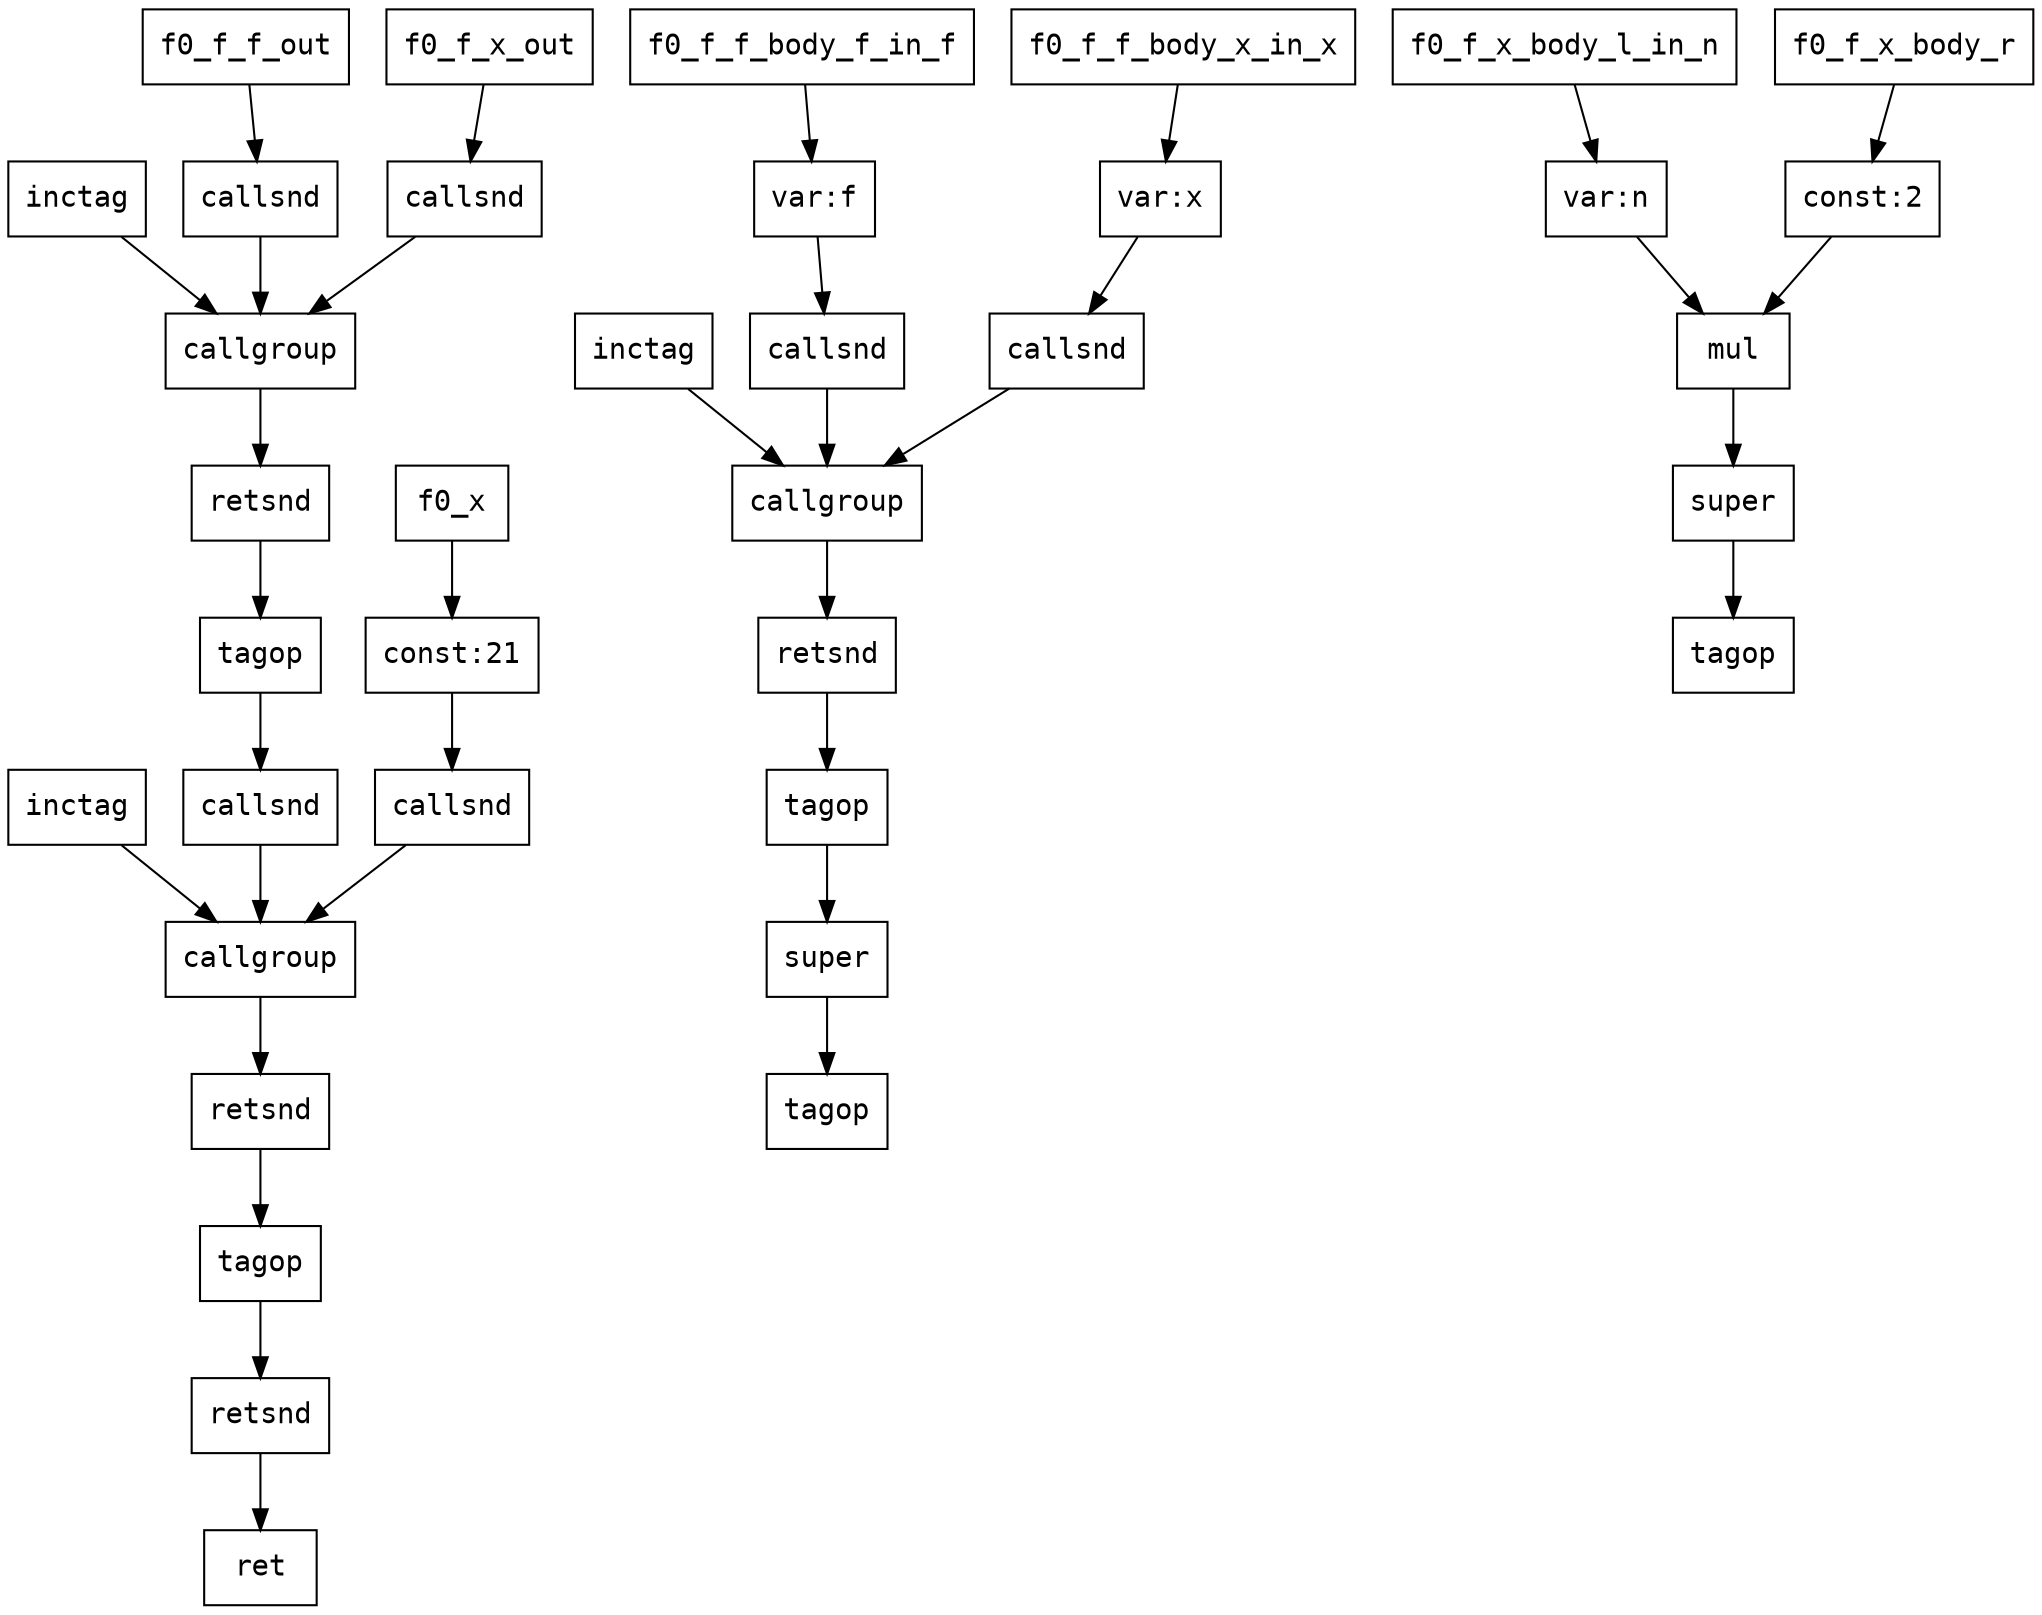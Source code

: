 digraph Dataflow {
  node [shape=record, fontname="Courier"];
  f0_inctag [label="inctag"];
  f0_inctag [label="inctag"];
  f0_f_inctag [label="inctag"];
  f0_f_f [label="super"];
  f0_f_f_tagop [label="tagop"];
  f0_f_f -> f0_f_f_tagop;
  f0_f_f_body_inctag [label="inctag"];
  f0_f_f_body_f_out [label="var:f"];
  f0_f_f_body_f_in_f -> f0_f_f_body_f_out;
  f0_f_f_body_x_out [label="var:x"];
  f0_f_f_body_x_in_x -> f0_f_f_body_x_out;
  f0_f_f_body_cg [label="callgroup"];
  f0_f_f_body_inctag -> f0_f_f_body_cg;
  f0_f_f_body_cg_snd1 [label="callsnd"];
  f0_f_f_body_f_out -> f0_f_f_body_cg_snd1;
  f0_f_f_body_cg_snd1 -> f0_f_f_body_cg;
  f0_f_f_body_cg_snd2 [label="callsnd"];
  f0_f_f_body_x_out -> f0_f_f_body_cg_snd2;
  f0_f_f_body_cg_snd2 -> f0_f_f_body_cg;
  f0_f_f_body_cg_retsnd [label="retsnd"];
  f0_f_f_body_cg -> f0_f_f_body_cg_retsnd;
  f0_f_f_body_out [label="tagop"];
  f0_f_f_body_cg_retsnd -> f0_f_f_body_out;
  f0_f_f_body_out -> f0_f_f;
  f0_f_x [label="super"];
  f0_f_x_tagop [label="tagop"];
  f0_f_x -> f0_f_x_tagop;
  f0_f_x_body_l_out [label="var:n"];
  f0_f_x_body_l_in_n -> f0_f_x_body_l_out;
  f0_f_x_body_r_out [label="const:2"];
  f0_f_x_body_r -> f0_f_x_body_r_out;
  f0_f_x_body_out [label="mul"];
  f0_f_x_body_l_out -> f0_f_x_body_out;
  f0_f_x_body_r_out -> f0_f_x_body_out;
  f0_f_x_body_out -> f0_f_x;
  f0_f_cg [label="callgroup"];
  f0_f_inctag -> f0_f_cg;
  f0_f_cg_snd1 [label="callsnd"];
  f0_f_f_out -> f0_f_cg_snd1;
  f0_f_cg_snd1 -> f0_f_cg;
  f0_f_cg_snd2 [label="callsnd"];
  f0_f_x_out -> f0_f_cg_snd2;
  f0_f_cg_snd2 -> f0_f_cg;
  f0_f_cg_retsnd [label="retsnd"];
  f0_f_cg -> f0_f_cg_retsnd;
  f0_f_out [label="tagop"];
  f0_f_cg_retsnd -> f0_f_out;
  f0_x_out [label="const:21"];
  f0_x -> f0_x_out;
  f0_cg [label="callgroup"];
  f0_inctag -> f0_cg;
  f0_cg_snd1 [label="callsnd"];
  f0_f_out -> f0_cg_snd1;
  f0_cg_snd1 -> f0_cg;
  f0_cg_snd2 [label="callsnd"];
  f0_x_out -> f0_cg_snd2;
  f0_cg_snd2 -> f0_cg;
  f0_cg_retsnd [label="retsnd"];
  f0_cg -> f0_cg_retsnd;
  f0_out [label="tagop"];
  f0_cg_retsnd -> f0_out;
  f0_retsnd [label="retsnd"];
  f0_out -> f0_retsnd;
  f0_ret [label="ret"];
  f0_retsnd -> f0_ret;
}
